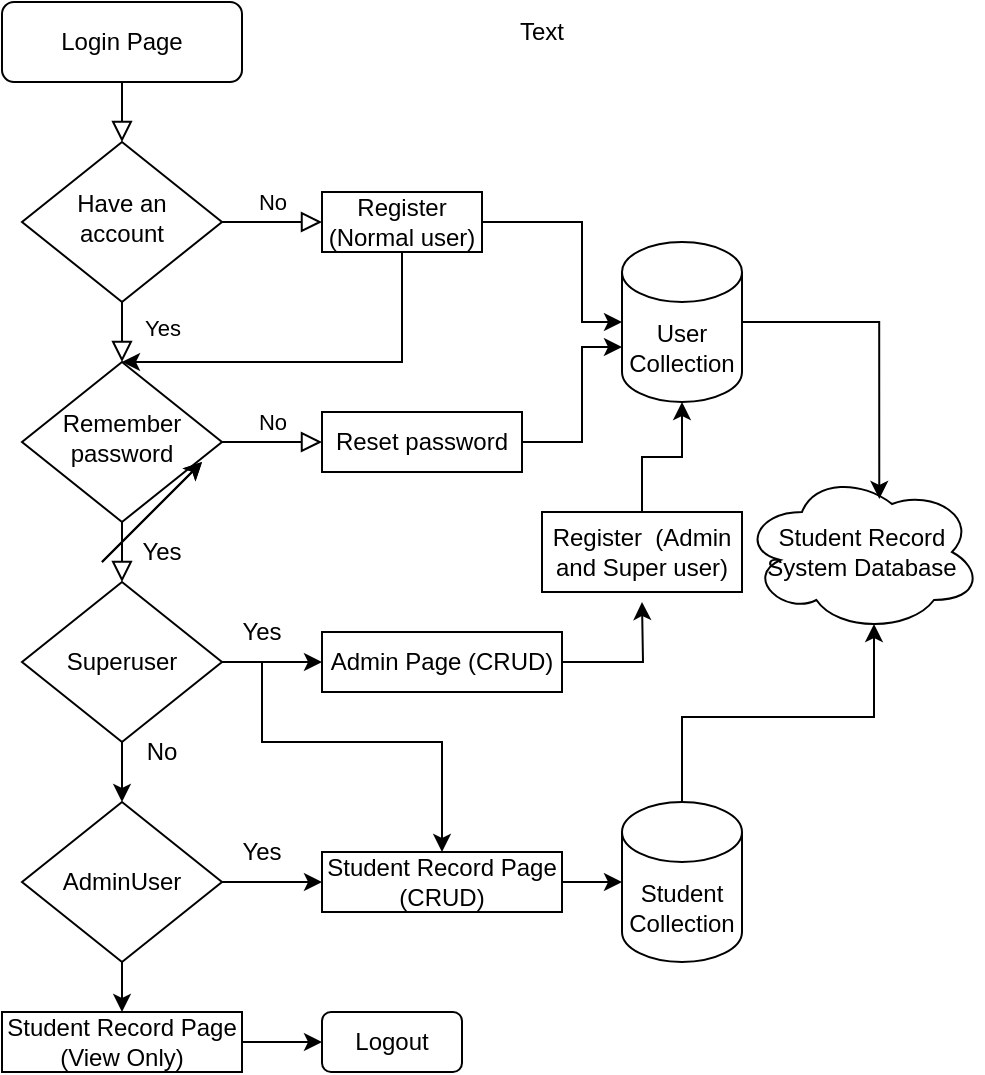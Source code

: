 <mxfile version="24.7.6">
  <diagram id="C5RBs43oDa-KdzZeNtuy" name="Page-1">
    <mxGraphModel dx="989" dy="509" grid="1" gridSize="10" guides="1" tooltips="1" connect="1" arrows="1" fold="1" page="1" pageScale="1" pageWidth="827" pageHeight="1169" math="0" shadow="0">
      <root>
        <mxCell id="WIyWlLk6GJQsqaUBKTNV-0" />
        <mxCell id="WIyWlLk6GJQsqaUBKTNV-1" parent="WIyWlLk6GJQsqaUBKTNV-0" />
        <mxCell id="WIyWlLk6GJQsqaUBKTNV-2" value="" style="rounded=0;html=1;jettySize=auto;orthogonalLoop=1;fontSize=11;endArrow=block;endFill=0;endSize=8;strokeWidth=1;shadow=0;labelBackgroundColor=none;edgeStyle=orthogonalEdgeStyle;" parent="WIyWlLk6GJQsqaUBKTNV-1" source="WIyWlLk6GJQsqaUBKTNV-3" target="WIyWlLk6GJQsqaUBKTNV-6" edge="1">
          <mxGeometry relative="1" as="geometry" />
        </mxCell>
        <mxCell id="WIyWlLk6GJQsqaUBKTNV-3" value="Login Page" style="rounded=1;whiteSpace=wrap;html=1;fontSize=12;glass=0;strokeWidth=1;shadow=0;" parent="WIyWlLk6GJQsqaUBKTNV-1" vertex="1">
          <mxGeometry x="160" y="80" width="120" height="40" as="geometry" />
        </mxCell>
        <mxCell id="WIyWlLk6GJQsqaUBKTNV-4" value="Yes" style="rounded=0;html=1;jettySize=auto;orthogonalLoop=1;fontSize=11;endArrow=block;endFill=0;endSize=8;strokeWidth=1;shadow=0;labelBackgroundColor=none;edgeStyle=orthogonalEdgeStyle;" parent="WIyWlLk6GJQsqaUBKTNV-1" source="WIyWlLk6GJQsqaUBKTNV-6" target="WIyWlLk6GJQsqaUBKTNV-10" edge="1">
          <mxGeometry x="-0.5" y="20" relative="1" as="geometry">
            <mxPoint as="offset" />
          </mxGeometry>
        </mxCell>
        <mxCell id="WIyWlLk6GJQsqaUBKTNV-5" value="No" style="edgeStyle=orthogonalEdgeStyle;rounded=0;html=1;jettySize=auto;orthogonalLoop=1;fontSize=11;endArrow=block;endFill=0;endSize=8;strokeWidth=1;shadow=0;labelBackgroundColor=none;entryX=0;entryY=0.5;entryDx=0;entryDy=0;" parent="WIyWlLk6GJQsqaUBKTNV-1" source="WIyWlLk6GJQsqaUBKTNV-6" target="GIGP-Xdv_5BI5aYZ9qS2-11" edge="1">
          <mxGeometry y="10" relative="1" as="geometry">
            <mxPoint as="offset" />
            <mxPoint x="320" y="190" as="targetPoint" />
          </mxGeometry>
        </mxCell>
        <mxCell id="WIyWlLk6GJQsqaUBKTNV-6" value="Have an account" style="rhombus;whiteSpace=wrap;html=1;shadow=0;fontFamily=Helvetica;fontSize=12;align=center;strokeWidth=1;spacing=6;spacingTop=-4;" parent="WIyWlLk6GJQsqaUBKTNV-1" vertex="1">
          <mxGeometry x="170" y="150" width="100" height="80" as="geometry" />
        </mxCell>
        <mxCell id="WIyWlLk6GJQsqaUBKTNV-9" value="No" style="edgeStyle=orthogonalEdgeStyle;rounded=0;html=1;jettySize=auto;orthogonalLoop=1;fontSize=11;endArrow=block;endFill=0;endSize=8;strokeWidth=1;shadow=0;labelBackgroundColor=none;entryX=0;entryY=0.5;entryDx=0;entryDy=0;" parent="WIyWlLk6GJQsqaUBKTNV-1" source="WIyWlLk6GJQsqaUBKTNV-10" target="GIGP-Xdv_5BI5aYZ9qS2-12" edge="1">
          <mxGeometry y="10" relative="1" as="geometry">
            <mxPoint as="offset" />
            <mxPoint x="320" y="300" as="targetPoint" />
          </mxGeometry>
        </mxCell>
        <mxCell id="WIyWlLk6GJQsqaUBKTNV-10" value="Remember password" style="rhombus;whiteSpace=wrap;html=1;shadow=0;fontFamily=Helvetica;fontSize=12;align=center;strokeWidth=1;spacing=6;spacingTop=-4;" parent="WIyWlLk6GJQsqaUBKTNV-1" vertex="1">
          <mxGeometry x="170" y="260" width="100" height="80" as="geometry" />
        </mxCell>
        <mxCell id="GIGP-Xdv_5BI5aYZ9qS2-0" value="" style="endArrow=classic;html=1;rounded=0;exitX=0.5;exitY=1;exitDx=0;exitDy=0;entryX=0.5;entryY=0;entryDx=0;entryDy=0;" edge="1" parent="WIyWlLk6GJQsqaUBKTNV-1" source="GIGP-Xdv_5BI5aYZ9qS2-11" target="WIyWlLk6GJQsqaUBKTNV-10">
          <mxGeometry width="50" height="50" relative="1" as="geometry">
            <mxPoint x="380" y="210" as="sourcePoint" />
            <mxPoint x="220" y="240" as="targetPoint" />
            <Array as="points">
              <mxPoint x="360" y="260" />
            </Array>
          </mxGeometry>
        </mxCell>
        <mxCell id="GIGP-Xdv_5BI5aYZ9qS2-3" value="" style="rounded=0;html=1;jettySize=auto;orthogonalLoop=1;fontSize=11;endArrow=block;endFill=0;endSize=8;strokeWidth=1;shadow=0;labelBackgroundColor=none;edgeStyle=orthogonalEdgeStyle;" edge="1" parent="WIyWlLk6GJQsqaUBKTNV-1" source="WIyWlLk6GJQsqaUBKTNV-10" target="GIGP-Xdv_5BI5aYZ9qS2-2">
          <mxGeometry x="0.333" y="20" relative="1" as="geometry">
            <mxPoint as="offset" />
            <mxPoint x="220" y="340" as="sourcePoint" />
            <mxPoint x="220" y="430" as="targetPoint" />
          </mxGeometry>
        </mxCell>
        <mxCell id="GIGP-Xdv_5BI5aYZ9qS2-7" value="" style="edgeStyle=orthogonalEdgeStyle;rounded=0;orthogonalLoop=1;jettySize=auto;html=1;" edge="1" parent="WIyWlLk6GJQsqaUBKTNV-1" source="GIGP-Xdv_5BI5aYZ9qS2-2">
          <mxGeometry relative="1" as="geometry">
            <mxPoint x="220" y="480" as="targetPoint" />
          </mxGeometry>
        </mxCell>
        <mxCell id="GIGP-Xdv_5BI5aYZ9qS2-9" value="" style="edgeStyle=orthogonalEdgeStyle;rounded=0;orthogonalLoop=1;jettySize=auto;html=1;entryX=0;entryY=0.5;entryDx=0;entryDy=0;" edge="1" parent="WIyWlLk6GJQsqaUBKTNV-1" source="GIGP-Xdv_5BI5aYZ9qS2-2" target="GIGP-Xdv_5BI5aYZ9qS2-14">
          <mxGeometry relative="1" as="geometry">
            <mxPoint x="310" y="410" as="targetPoint" />
          </mxGeometry>
        </mxCell>
        <mxCell id="GIGP-Xdv_5BI5aYZ9qS2-2" value="Superuser" style="rhombus;whiteSpace=wrap;html=1;" vertex="1" parent="WIyWlLk6GJQsqaUBKTNV-1">
          <mxGeometry x="170" y="370" width="100" height="80" as="geometry" />
        </mxCell>
        <mxCell id="GIGP-Xdv_5BI5aYZ9qS2-4" value="Yes" style="text;html=1;align=center;verticalAlign=middle;whiteSpace=wrap;rounded=0;" vertex="1" parent="WIyWlLk6GJQsqaUBKTNV-1">
          <mxGeometry x="210" y="340" width="60" height="30" as="geometry" />
        </mxCell>
        <mxCell id="GIGP-Xdv_5BI5aYZ9qS2-20" value="" style="edgeStyle=orthogonalEdgeStyle;rounded=0;orthogonalLoop=1;jettySize=auto;html=1;" edge="1" parent="WIyWlLk6GJQsqaUBKTNV-1" source="GIGP-Xdv_5BI5aYZ9qS2-11" target="GIGP-Xdv_5BI5aYZ9qS2-19">
          <mxGeometry relative="1" as="geometry">
            <Array as="points">
              <mxPoint x="450" y="190" />
              <mxPoint x="450" y="240" />
            </Array>
          </mxGeometry>
        </mxCell>
        <mxCell id="GIGP-Xdv_5BI5aYZ9qS2-11" value="Register (Normal user)" style="rounded=0;whiteSpace=wrap;html=1;" vertex="1" parent="WIyWlLk6GJQsqaUBKTNV-1">
          <mxGeometry x="320" y="175" width="80" height="30" as="geometry" />
        </mxCell>
        <mxCell id="GIGP-Xdv_5BI5aYZ9qS2-12" value="Reset password" style="rounded=0;whiteSpace=wrap;html=1;" vertex="1" parent="WIyWlLk6GJQsqaUBKTNV-1">
          <mxGeometry x="320" y="285" width="100" height="30" as="geometry" />
        </mxCell>
        <mxCell id="GIGP-Xdv_5BI5aYZ9qS2-45" style="edgeStyle=orthogonalEdgeStyle;rounded=0;orthogonalLoop=1;jettySize=auto;html=1;exitX=1;exitY=0.5;exitDx=0;exitDy=0;" edge="1" parent="WIyWlLk6GJQsqaUBKTNV-1" source="GIGP-Xdv_5BI5aYZ9qS2-14">
          <mxGeometry relative="1" as="geometry">
            <mxPoint x="480.0" y="380" as="targetPoint" />
          </mxGeometry>
        </mxCell>
        <mxCell id="GIGP-Xdv_5BI5aYZ9qS2-14" value="Admin Page (CRUD)" style="rounded=0;whiteSpace=wrap;html=1;" vertex="1" parent="WIyWlLk6GJQsqaUBKTNV-1">
          <mxGeometry x="320" y="395" width="120" height="30" as="geometry" />
        </mxCell>
        <mxCell id="GIGP-Xdv_5BI5aYZ9qS2-19" value="User Collection" style="shape=cylinder3;whiteSpace=wrap;html=1;boundedLbl=1;backgroundOutline=1;size=15;" vertex="1" parent="WIyWlLk6GJQsqaUBKTNV-1">
          <mxGeometry x="470" y="200" width="60" height="80" as="geometry" />
        </mxCell>
        <mxCell id="GIGP-Xdv_5BI5aYZ9qS2-22" style="edgeStyle=orthogonalEdgeStyle;rounded=0;orthogonalLoop=1;jettySize=auto;html=1;exitX=1;exitY=0.5;exitDx=0;exitDy=0;entryX=0;entryY=0;entryDx=0;entryDy=52.5;entryPerimeter=0;" edge="1" parent="WIyWlLk6GJQsqaUBKTNV-1" source="GIGP-Xdv_5BI5aYZ9qS2-12" target="GIGP-Xdv_5BI5aYZ9qS2-19">
          <mxGeometry relative="1" as="geometry">
            <Array as="points">
              <mxPoint x="450" y="300" />
              <mxPoint x="450" y="253" />
            </Array>
          </mxGeometry>
        </mxCell>
        <mxCell id="GIGP-Xdv_5BI5aYZ9qS2-23" value="Yes" style="text;html=1;align=center;verticalAlign=middle;whiteSpace=wrap;rounded=0;" vertex="1" parent="WIyWlLk6GJQsqaUBKTNV-1">
          <mxGeometry x="260" y="380" width="60" height="30" as="geometry" />
        </mxCell>
        <mxCell id="GIGP-Xdv_5BI5aYZ9qS2-24" value="No" style="text;html=1;align=center;verticalAlign=middle;whiteSpace=wrap;rounded=0;" vertex="1" parent="WIyWlLk6GJQsqaUBKTNV-1">
          <mxGeometry x="210" y="440" width="60" height="30" as="geometry" />
        </mxCell>
        <mxCell id="GIGP-Xdv_5BI5aYZ9qS2-28" style="edgeStyle=orthogonalEdgeStyle;rounded=0;orthogonalLoop=1;jettySize=auto;html=1;exitX=1;exitY=0.5;exitDx=0;exitDy=0;entryX=0;entryY=0.5;entryDx=0;entryDy=0;" edge="1" parent="WIyWlLk6GJQsqaUBKTNV-1" source="GIGP-Xdv_5BI5aYZ9qS2-26" target="GIGP-Xdv_5BI5aYZ9qS2-27">
          <mxGeometry relative="1" as="geometry" />
        </mxCell>
        <mxCell id="GIGP-Xdv_5BI5aYZ9qS2-38" style="edgeStyle=orthogonalEdgeStyle;rounded=0;orthogonalLoop=1;jettySize=auto;html=1;exitX=0.5;exitY=1;exitDx=0;exitDy=0;entryX=0.5;entryY=0;entryDx=0;entryDy=0;" edge="1" parent="WIyWlLk6GJQsqaUBKTNV-1" source="GIGP-Xdv_5BI5aYZ9qS2-26" target="GIGP-Xdv_5BI5aYZ9qS2-40">
          <mxGeometry relative="1" as="geometry">
            <mxPoint x="219.966" y="590" as="targetPoint" />
          </mxGeometry>
        </mxCell>
        <mxCell id="GIGP-Xdv_5BI5aYZ9qS2-26" value="AdminUser" style="rhombus;whiteSpace=wrap;html=1;" vertex="1" parent="WIyWlLk6GJQsqaUBKTNV-1">
          <mxGeometry x="170" y="480" width="100" height="80" as="geometry" />
        </mxCell>
        <mxCell id="GIGP-Xdv_5BI5aYZ9qS2-27" value="Student Record Page (CRUD)" style="rounded=0;whiteSpace=wrap;html=1;" vertex="1" parent="WIyWlLk6GJQsqaUBKTNV-1">
          <mxGeometry x="320" y="505" width="120" height="30" as="geometry" />
        </mxCell>
        <mxCell id="GIGP-Xdv_5BI5aYZ9qS2-29" value="" style="endArrow=classic;html=1;rounded=0;entryX=0.5;entryY=0;entryDx=0;entryDy=0;exitX=0.5;exitY=1;exitDx=0;exitDy=0;" edge="1" parent="WIyWlLk6GJQsqaUBKTNV-1" source="GIGP-Xdv_5BI5aYZ9qS2-23" target="GIGP-Xdv_5BI5aYZ9qS2-27">
          <mxGeometry width="50" height="50" relative="1" as="geometry">
            <mxPoint x="210" y="430" as="sourcePoint" />
            <mxPoint x="260" y="380" as="targetPoint" />
            <Array as="points">
              <mxPoint x="290" y="450" />
              <mxPoint x="380" y="450" />
            </Array>
          </mxGeometry>
        </mxCell>
        <mxCell id="GIGP-Xdv_5BI5aYZ9qS2-32" value="" style="edgeStyle=orthogonalEdgeStyle;rounded=0;orthogonalLoop=1;jettySize=auto;html=1;" edge="1" parent="WIyWlLk6GJQsqaUBKTNV-1" source="GIGP-Xdv_5BI5aYZ9qS2-27" target="GIGP-Xdv_5BI5aYZ9qS2-30">
          <mxGeometry relative="1" as="geometry">
            <mxPoint x="440" y="520" as="sourcePoint" />
            <mxPoint x="490" y="520" as="targetPoint" />
          </mxGeometry>
        </mxCell>
        <mxCell id="GIGP-Xdv_5BI5aYZ9qS2-30" value="Student Collection" style="shape=cylinder3;whiteSpace=wrap;html=1;boundedLbl=1;backgroundOutline=1;size=15;" vertex="1" parent="WIyWlLk6GJQsqaUBKTNV-1">
          <mxGeometry x="470" y="480" width="60" height="80" as="geometry" />
        </mxCell>
        <mxCell id="GIGP-Xdv_5BI5aYZ9qS2-33" value="Student Record System Database" style="ellipse;shape=cloud;whiteSpace=wrap;html=1;" vertex="1" parent="WIyWlLk6GJQsqaUBKTNV-1">
          <mxGeometry x="530" y="315" width="120" height="80" as="geometry" />
        </mxCell>
        <mxCell id="GIGP-Xdv_5BI5aYZ9qS2-35" style="edgeStyle=orthogonalEdgeStyle;rounded=0;orthogonalLoop=1;jettySize=auto;html=1;exitX=1;exitY=0.5;exitDx=0;exitDy=0;exitPerimeter=0;entryX=0.572;entryY=0.168;entryDx=0;entryDy=0;entryPerimeter=0;" edge="1" parent="WIyWlLk6GJQsqaUBKTNV-1" source="GIGP-Xdv_5BI5aYZ9qS2-19" target="GIGP-Xdv_5BI5aYZ9qS2-33">
          <mxGeometry relative="1" as="geometry" />
        </mxCell>
        <mxCell id="GIGP-Xdv_5BI5aYZ9qS2-36" style="edgeStyle=orthogonalEdgeStyle;rounded=0;orthogonalLoop=1;jettySize=auto;html=1;entryX=0.55;entryY=0.95;entryDx=0;entryDy=0;entryPerimeter=0;" edge="1" parent="WIyWlLk6GJQsqaUBKTNV-1" source="GIGP-Xdv_5BI5aYZ9qS2-30" target="GIGP-Xdv_5BI5aYZ9qS2-33">
          <mxGeometry relative="1" as="geometry" />
        </mxCell>
        <mxCell id="GIGP-Xdv_5BI5aYZ9qS2-37" value="Yes" style="text;html=1;align=center;verticalAlign=middle;whiteSpace=wrap;rounded=0;" vertex="1" parent="WIyWlLk6GJQsqaUBKTNV-1">
          <mxGeometry x="260" y="490" width="60" height="30" as="geometry" />
        </mxCell>
        <mxCell id="GIGP-Xdv_5BI5aYZ9qS2-40" value="Student Record Page (View Only)" style="rounded=0;whiteSpace=wrap;html=1;" vertex="1" parent="WIyWlLk6GJQsqaUBKTNV-1">
          <mxGeometry x="160" y="585" width="120" height="30" as="geometry" />
        </mxCell>
        <mxCell id="GIGP-Xdv_5BI5aYZ9qS2-41" value="" style="endArrow=classic;html=1;rounded=0;exitX=1;exitY=0.5;exitDx=0;exitDy=0;" edge="1" parent="WIyWlLk6GJQsqaUBKTNV-1" source="GIGP-Xdv_5BI5aYZ9qS2-40" target="GIGP-Xdv_5BI5aYZ9qS2-42">
          <mxGeometry width="50" height="50" relative="1" as="geometry">
            <mxPoint x="210" y="430" as="sourcePoint" />
            <mxPoint x="320" y="600" as="targetPoint" />
          </mxGeometry>
        </mxCell>
        <mxCell id="GIGP-Xdv_5BI5aYZ9qS2-42" value="Logout" style="rounded=1;whiteSpace=wrap;html=1;" vertex="1" parent="WIyWlLk6GJQsqaUBKTNV-1">
          <mxGeometry x="320" y="585" width="70" height="30" as="geometry" />
        </mxCell>
        <mxCell id="GIGP-Xdv_5BI5aYZ9qS2-43" value="Register&amp;nbsp; (Admin and Super user)" style="rounded=0;whiteSpace=wrap;html=1;" vertex="1" parent="WIyWlLk6GJQsqaUBKTNV-1">
          <mxGeometry x="430" y="335" width="100" height="40" as="geometry" />
        </mxCell>
        <mxCell id="GIGP-Xdv_5BI5aYZ9qS2-44" value="" style="endArrow=classic;html=1;rounded=0;" edge="1" parent="WIyWlLk6GJQsqaUBKTNV-1">
          <mxGeometry width="50" height="50" relative="1" as="geometry">
            <mxPoint x="210" y="360" as="sourcePoint" />
            <mxPoint x="260" y="310" as="targetPoint" />
          </mxGeometry>
        </mxCell>
        <mxCell id="GIGP-Xdv_5BI5aYZ9qS2-46" value="" style="endArrow=classic;html=1;rounded=0;" edge="1" parent="WIyWlLk6GJQsqaUBKTNV-1">
          <mxGeometry width="50" height="50" relative="1" as="geometry">
            <mxPoint x="210" y="360" as="sourcePoint" />
            <mxPoint x="260" y="310" as="targetPoint" />
          </mxGeometry>
        </mxCell>
        <mxCell id="GIGP-Xdv_5BI5aYZ9qS2-47" style="edgeStyle=orthogonalEdgeStyle;rounded=0;orthogonalLoop=1;jettySize=auto;html=1;exitX=0.5;exitY=0;exitDx=0;exitDy=0;entryX=0.5;entryY=1;entryDx=0;entryDy=0;entryPerimeter=0;" edge="1" parent="WIyWlLk6GJQsqaUBKTNV-1" source="GIGP-Xdv_5BI5aYZ9qS2-43" target="GIGP-Xdv_5BI5aYZ9qS2-19">
          <mxGeometry relative="1" as="geometry" />
        </mxCell>
        <mxCell id="GIGP-Xdv_5BI5aYZ9qS2-48" value="Text" style="text;html=1;align=center;verticalAlign=middle;whiteSpace=wrap;rounded=0;" vertex="1" parent="WIyWlLk6GJQsqaUBKTNV-1">
          <mxGeometry x="400" y="80" width="60" height="30" as="geometry" />
        </mxCell>
      </root>
    </mxGraphModel>
  </diagram>
</mxfile>
